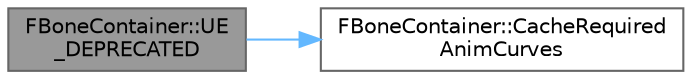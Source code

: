 digraph "FBoneContainer::UE_DEPRECATED"
{
 // INTERACTIVE_SVG=YES
 // LATEX_PDF_SIZE
  bgcolor="transparent";
  edge [fontname=Helvetica,fontsize=10,labelfontname=Helvetica,labelfontsize=10];
  node [fontname=Helvetica,fontsize=10,shape=box,height=0.2,width=0.4];
  rankdir="LR";
  Node1 [id="Node000001",label="FBoneContainer::UE\l_DEPRECATED",height=0.2,width=0.4,color="gray40", fillcolor="grey60", style="filled", fontcolor="black",tooltip=" "];
  Node1 -> Node2 [id="edge1_Node000001_Node000002",color="steelblue1",style="solid",tooltip=" "];
  Node2 [id="Node000002",label="FBoneContainer::CacheRequired\lAnimCurves",height=0.2,width=0.4,color="grey40", fillcolor="white", style="filled",URL="$d2/d4f/structFBoneContainer.html#a2ba32389e8ac34ecdc87312c4b9d6211",tooltip="Cache required Anim Curves."];
}
